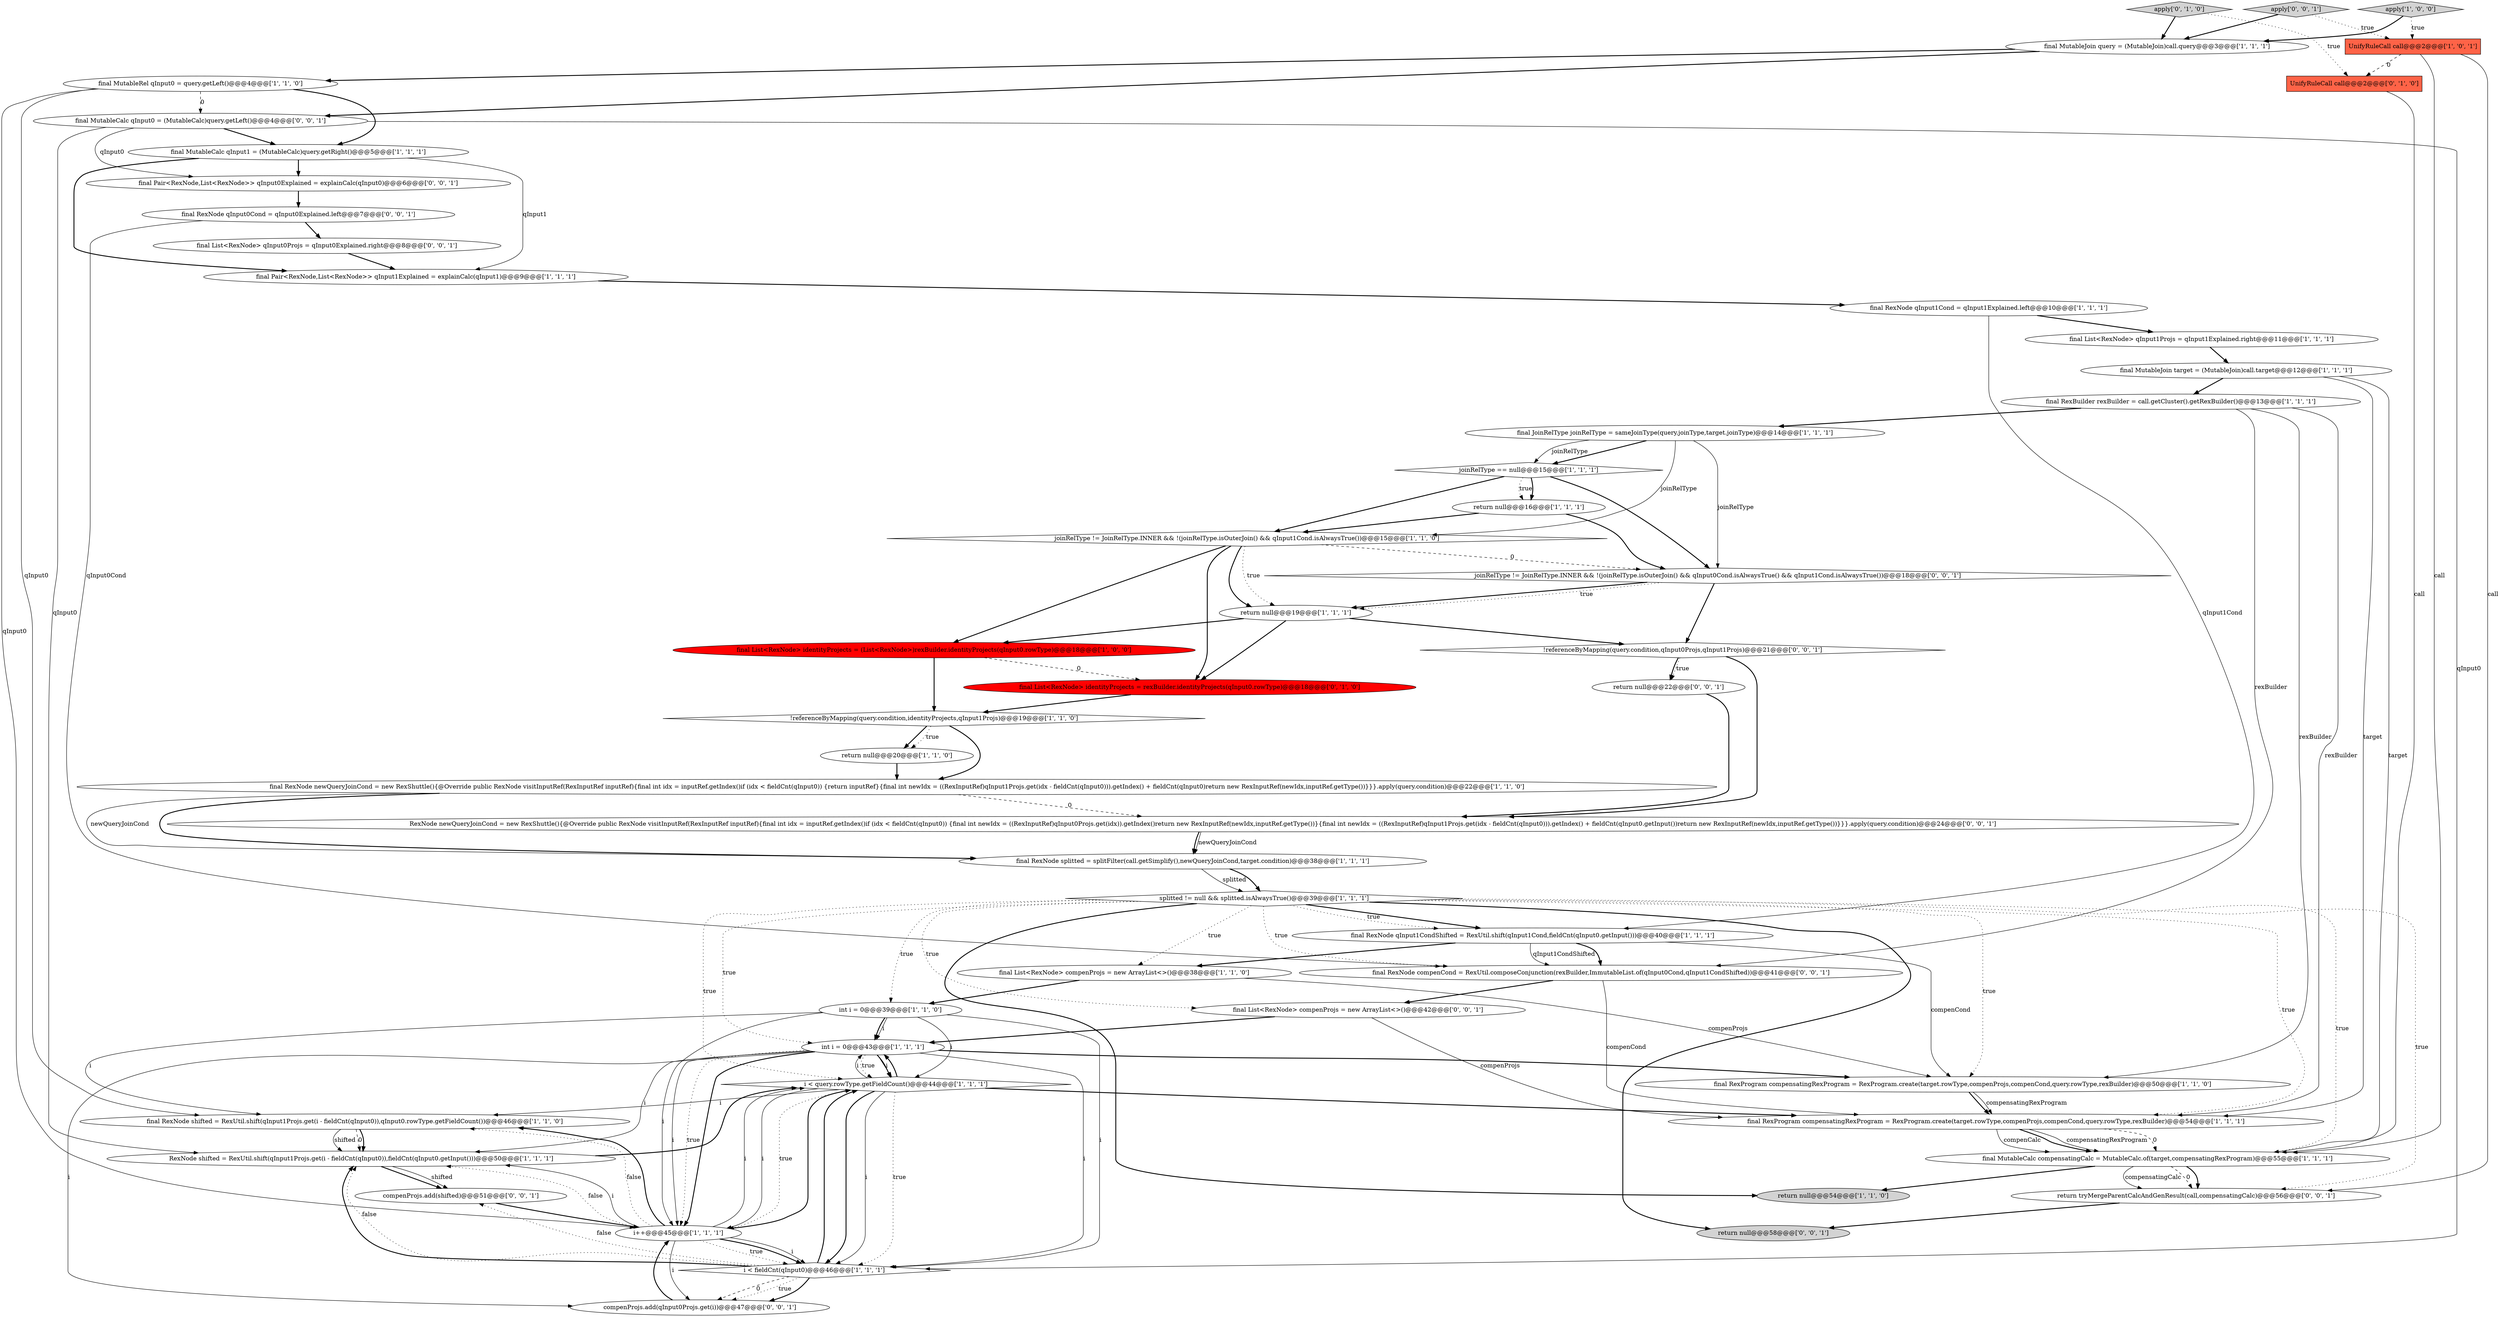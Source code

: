 digraph {
41 [style = filled, label = "final MutableCalc qInput0 = (MutableCalc)query.getLeft()@@@4@@@['0', '0', '1']", fillcolor = white, shape = ellipse image = "AAA0AAABBB3BBB"];
30 [style = filled, label = "return null@@@54@@@['1', '1', '0']", fillcolor = lightgray, shape = ellipse image = "AAA0AAABBB1BBB"];
43 [style = filled, label = "!referenceByMapping(query.condition,qInput0Projs,qInput1Projs)@@@21@@@['0', '0', '1']", fillcolor = white, shape = diamond image = "AAA0AAABBB3BBB"];
8 [style = filled, label = "int i = 0@@@39@@@['1', '1', '0']", fillcolor = white, shape = ellipse image = "AAA0AAABBB1BBB"];
22 [style = filled, label = "final MutableCalc compensatingCalc = MutableCalc.of(target,compensatingRexProgram)@@@55@@@['1', '1', '1']", fillcolor = white, shape = ellipse image = "AAA0AAABBB1BBB"];
19 [style = filled, label = "final RexNode qInput1Cond = qInput1Explained.left@@@10@@@['1', '1', '1']", fillcolor = white, shape = ellipse image = "AAA0AAABBB1BBB"];
24 [style = filled, label = "return null@@@20@@@['1', '1', '0']", fillcolor = white, shape = ellipse image = "AAA0AAABBB1BBB"];
48 [style = filled, label = "return tryMergeParentCalcAndGenResult(call,compensatingCalc)@@@56@@@['0', '0', '1']", fillcolor = white, shape = ellipse image = "AAA0AAABBB3BBB"];
18 [style = filled, label = "final RexNode splitted = splitFilter(call.getSimplify(),newQueryJoinCond,target.condition)@@@38@@@['1', '1', '1']", fillcolor = white, shape = ellipse image = "AAA0AAABBB1BBB"];
0 [style = filled, label = "final MutableCalc qInput1 = (MutableCalc)query.getRight()@@@5@@@['1', '1', '1']", fillcolor = white, shape = ellipse image = "AAA0AAABBB1BBB"];
33 [style = filled, label = "UnifyRuleCall call@@@2@@@['1', '0', '1']", fillcolor = tomato, shape = box image = "AAA0AAABBB1BBB"];
3 [style = filled, label = "int i = 0@@@43@@@['1', '1', '1']", fillcolor = white, shape = ellipse image = "AAA0AAABBB1BBB"];
7 [style = filled, label = "final List<RexNode> identityProjects = (List<RexNode>)rexBuilder.identityProjects(qInput0.rowType)@@@18@@@['1', '0', '0']", fillcolor = red, shape = ellipse image = "AAA1AAABBB1BBB"];
37 [style = filled, label = "final RexNode compenCond = RexUtil.composeConjunction(rexBuilder,ImmutableList.of(qInput0Cond,qInput1CondShifted))@@@41@@@['0', '0', '1']", fillcolor = white, shape = ellipse image = "AAA0AAABBB3BBB"];
13 [style = filled, label = "final RexProgram compensatingRexProgram = RexProgram.create(target.rowType,compenProjs,compenCond,query.rowType,rexBuilder)@@@54@@@['1', '1', '1']", fillcolor = white, shape = ellipse image = "AAA0AAABBB1BBB"];
27 [style = filled, label = "final RexNode qInput1CondShifted = RexUtil.shift(qInput1Cond,fieldCnt(qInput0.getInput()))@@@40@@@['1', '1', '1']", fillcolor = white, shape = ellipse image = "AAA0AAABBB1BBB"];
25 [style = filled, label = "i < query.rowType.getFieldCount()@@@44@@@['1', '1', '1']", fillcolor = white, shape = diamond image = "AAA0AAABBB1BBB"];
16 [style = filled, label = "return null@@@16@@@['1', '1', '1']", fillcolor = white, shape = ellipse image = "AAA0AAABBB1BBB"];
47 [style = filled, label = "final Pair<RexNode,List<RexNode>> qInput0Explained = explainCalc(qInput0)@@@6@@@['0', '0', '1']", fillcolor = white, shape = ellipse image = "AAA0AAABBB3BBB"];
36 [style = filled, label = "apply['0', '1', '0']", fillcolor = lightgray, shape = diamond image = "AAA0AAABBB2BBB"];
5 [style = filled, label = "final MutableRel qInput0 = query.getLeft()@@@4@@@['1', '1', '0']", fillcolor = white, shape = ellipse image = "AAA0AAABBB1BBB"];
20 [style = filled, label = "final JoinRelType joinRelType = sameJoinType(query.joinType,target.joinType)@@@14@@@['1', '1', '1']", fillcolor = white, shape = ellipse image = "AAA0AAABBB1BBB"];
34 [style = filled, label = "final List<RexNode> identityProjects = rexBuilder.identityProjects(qInput0.rowType)@@@18@@@['0', '1', '0']", fillcolor = red, shape = ellipse image = "AAA1AAABBB2BBB"];
38 [style = filled, label = "final List<RexNode> qInput0Projs = qInput0Explained.right@@@8@@@['0', '0', '1']", fillcolor = white, shape = ellipse image = "AAA0AAABBB3BBB"];
29 [style = filled, label = "splitted != null && splitted.isAlwaysTrue()@@@39@@@['1', '1', '1']", fillcolor = white, shape = diamond image = "AAA0AAABBB1BBB"];
50 [style = filled, label = "final RexNode qInput0Cond = qInput0Explained.left@@@7@@@['0', '0', '1']", fillcolor = white, shape = ellipse image = "AAA0AAABBB3BBB"];
49 [style = filled, label = "joinRelType != JoinRelType.INNER && !(joinRelType.isOuterJoin() && qInput0Cond.isAlwaysTrue() && qInput1Cond.isAlwaysTrue())@@@18@@@['0', '0', '1']", fillcolor = white, shape = diamond image = "AAA0AAABBB3BBB"];
14 [style = filled, label = "i++@@@45@@@['1', '1', '1']", fillcolor = white, shape = ellipse image = "AAA0AAABBB1BBB"];
1 [style = filled, label = "i < fieldCnt(qInput0)@@@46@@@['1', '1', '1']", fillcolor = white, shape = diamond image = "AAA0AAABBB1BBB"];
45 [style = filled, label = "compenProjs.add(qInput0Projs.get(i))@@@47@@@['0', '0', '1']", fillcolor = white, shape = ellipse image = "AAA0AAABBB3BBB"];
17 [style = filled, label = "joinRelType != JoinRelType.INNER && !(joinRelType.isOuterJoin() && qInput1Cond.isAlwaysTrue())@@@15@@@['1', '1', '0']", fillcolor = white, shape = diamond image = "AAA0AAABBB1BBB"];
11 [style = filled, label = "final Pair<RexNode,List<RexNode>> qInput1Explained = explainCalc(qInput1)@@@9@@@['1', '1', '1']", fillcolor = white, shape = ellipse image = "AAA0AAABBB1BBB"];
10 [style = filled, label = "final RexBuilder rexBuilder = call.getCluster().getRexBuilder()@@@13@@@['1', '1', '1']", fillcolor = white, shape = ellipse image = "AAA0AAABBB1BBB"];
40 [style = filled, label = "return null@@@58@@@['0', '0', '1']", fillcolor = lightgray, shape = ellipse image = "AAA0AAABBB3BBB"];
6 [style = filled, label = "joinRelType == null@@@15@@@['1', '1', '1']", fillcolor = white, shape = diamond image = "AAA0AAABBB1BBB"];
26 [style = filled, label = "final List<RexNode> qInput1Projs = qInput1Explained.right@@@11@@@['1', '1', '1']", fillcolor = white, shape = ellipse image = "AAA0AAABBB1BBB"];
35 [style = filled, label = "UnifyRuleCall call@@@2@@@['0', '1', '0']", fillcolor = tomato, shape = box image = "AAA1AAABBB2BBB"];
23 [style = filled, label = "final MutableJoin target = (MutableJoin)call.target@@@12@@@['1', '1', '1']", fillcolor = white, shape = ellipse image = "AAA0AAABBB1BBB"];
32 [style = filled, label = "final RexNode shifted = RexUtil.shift(qInput1Projs.get(i - fieldCnt(qInput0)),qInput0.rowType.getFieldCount())@@@46@@@['1', '1', '0']", fillcolor = white, shape = ellipse image = "AAA0AAABBB1BBB"];
2 [style = filled, label = "final RexNode newQueryJoinCond = new RexShuttle(){@Override public RexNode visitInputRef(RexInputRef inputRef){final int idx = inputRef.getIndex()if (idx < fieldCnt(qInput0)) {return inputRef}{final int newIdx = ((RexInputRef)qInput1Projs.get(idx - fieldCnt(qInput0))).getIndex() + fieldCnt(qInput0)return new RexInputRef(newIdx,inputRef.getType())}}}.apply(query.condition)@@@22@@@['1', '1', '0']", fillcolor = white, shape = ellipse image = "AAA0AAABBB1BBB"];
21 [style = filled, label = "!referenceByMapping(query.condition,identityProjects,qInput1Projs)@@@19@@@['1', '1', '0']", fillcolor = white, shape = diamond image = "AAA0AAABBB1BBB"];
12 [style = filled, label = "return null@@@19@@@['1', '1', '1']", fillcolor = white, shape = ellipse image = "AAA0AAABBB1BBB"];
31 [style = filled, label = "RexNode shifted = RexUtil.shift(qInput1Projs.get(i - fieldCnt(qInput0)),fieldCnt(qInput0.getInput()))@@@50@@@['1', '1', '1']", fillcolor = white, shape = ellipse image = "AAA0AAABBB1BBB"];
42 [style = filled, label = "return null@@@22@@@['0', '0', '1']", fillcolor = white, shape = ellipse image = "AAA0AAABBB3BBB"];
46 [style = filled, label = "final List<RexNode> compenProjs = new ArrayList<>()@@@42@@@['0', '0', '1']", fillcolor = white, shape = ellipse image = "AAA0AAABBB3BBB"];
4 [style = filled, label = "final MutableJoin query = (MutableJoin)call.query@@@3@@@['1', '1', '1']", fillcolor = white, shape = ellipse image = "AAA0AAABBB1BBB"];
9 [style = filled, label = "final List<RexNode> compenProjs = new ArrayList<>()@@@38@@@['1', '1', '0']", fillcolor = white, shape = ellipse image = "AAA0AAABBB1BBB"];
51 [style = filled, label = "compenProjs.add(shifted)@@@51@@@['0', '0', '1']", fillcolor = white, shape = ellipse image = "AAA0AAABBB3BBB"];
15 [style = filled, label = "final RexProgram compensatingRexProgram = RexProgram.create(target.rowType,compenProjs,compenCond,query.rowType,rexBuilder)@@@50@@@['1', '1', '0']", fillcolor = white, shape = ellipse image = "AAA0AAABBB1BBB"];
44 [style = filled, label = "RexNode newQueryJoinCond = new RexShuttle(){@Override public RexNode visitInputRef(RexInputRef inputRef){final int idx = inputRef.getIndex()if (idx < fieldCnt(qInput0)) {final int newIdx = ((RexInputRef)qInput0Projs.get(idx)).getIndex()return new RexInputRef(newIdx,inputRef.getType())}{final int newIdx = ((RexInputRef)qInput1Projs.get(idx - fieldCnt(qInput0))).getIndex() + fieldCnt(qInput0.getInput())return new RexInputRef(newIdx,inputRef.getType())}}}.apply(query.condition)@@@24@@@['0', '0', '1']", fillcolor = white, shape = ellipse image = "AAA0AAABBB3BBB"];
28 [style = filled, label = "apply['1', '0', '0']", fillcolor = lightgray, shape = diamond image = "AAA0AAABBB1BBB"];
39 [style = filled, label = "apply['0', '0', '1']", fillcolor = lightgray, shape = diamond image = "AAA0AAABBB3BBB"];
41->0 [style = bold, label=""];
29->9 [style = dotted, label="true"];
25->1 [style = bold, label=""];
13->22 [style = solid, label="compenCalc"];
14->25 [style = bold, label=""];
29->30 [style = bold, label=""];
29->48 [style = dotted, label="true"];
27->9 [style = bold, label=""];
43->42 [style = bold, label=""];
14->25 [style = solid, label="i"];
21->24 [style = bold, label=""];
10->15 [style = solid, label="rexBuilder"];
14->32 [style = dotted, label="false"];
3->25 [style = dotted, label="true"];
1->45 [style = dashed, label="0"];
12->7 [style = bold, label=""];
22->30 [style = bold, label=""];
29->8 [style = dotted, label="true"];
21->2 [style = bold, label=""];
28->4 [style = bold, label=""];
42->44 [style = bold, label=""];
27->15 [style = solid, label="compenCond"];
29->13 [style = dotted, label="true"];
6->16 [style = dotted, label="true"];
46->13 [style = solid, label="compenProjs"];
5->0 [style = bold, label=""];
21->24 [style = dotted, label="true"];
16->49 [style = bold, label=""];
14->31 [style = dotted, label="false"];
32->31 [style = dashed, label="0"];
1->31 [style = dotted, label="false"];
13->22 [style = bold, label=""];
3->14 [style = solid, label="i"];
44->18 [style = bold, label=""];
1->31 [style = bold, label=""];
18->29 [style = solid, label="splitted"];
43->44 [style = bold, label=""];
5->41 [style = dashed, label="0"];
7->34 [style = dashed, label="0"];
3->31 [style = solid, label="i"];
27->37 [style = solid, label="qInput1CondShifted"];
23->22 [style = solid, label="target"];
49->12 [style = bold, label=""];
15->13 [style = bold, label=""];
1->45 [style = dotted, label="true"];
37->13 [style = solid, label="compenCond"];
2->18 [style = solid, label="newQueryJoinCond"];
25->1 [style = solid, label="i"];
33->22 [style = solid, label="call"];
38->11 [style = bold, label=""];
50->37 [style = solid, label="qInput0Cond"];
5->32 [style = solid, label="qInput0"];
25->3 [style = bold, label=""];
36->4 [style = bold, label=""];
25->32 [style = solid, label="i"];
2->18 [style = bold, label=""];
6->49 [style = bold, label=""];
16->17 [style = bold, label=""];
9->8 [style = bold, label=""];
39->4 [style = bold, label=""];
25->14 [style = solid, label="i"];
8->25 [style = solid, label="i"];
29->27 [style = bold, label=""];
17->34 [style = bold, label=""];
51->14 [style = bold, label=""];
45->14 [style = bold, label=""];
37->46 [style = bold, label=""];
31->51 [style = bold, label=""];
9->15 [style = solid, label="compenProjs"];
19->26 [style = bold, label=""];
20->49 [style = solid, label="joinRelType"];
23->10 [style = bold, label=""];
14->45 [style = solid, label="i"];
29->40 [style = bold, label=""];
14->1 [style = dotted, label="true"];
41->31 [style = solid, label="qInput0"];
1->45 [style = bold, label=""];
32->31 [style = bold, label=""];
41->47 [style = solid, label="qInput0"];
6->17 [style = bold, label=""];
33->48 [style = solid, label="call"];
31->25 [style = bold, label=""];
13->22 [style = solid, label="compensatingRexProgram"];
22->48 [style = bold, label=""];
22->48 [style = solid, label="compensatingCalc"];
8->3 [style = bold, label=""];
0->11 [style = bold, label=""];
3->45 [style = solid, label="i"];
4->41 [style = bold, label=""];
23->13 [style = solid, label="target"];
47->50 [style = bold, label=""];
3->14 [style = dotted, label="true"];
5->14 [style = solid, label="qInput0"];
29->22 [style = dotted, label="true"];
27->37 [style = bold, label=""];
17->12 [style = bold, label=""];
17->12 [style = dotted, label="true"];
10->37 [style = solid, label="rexBuilder"];
15->13 [style = solid, label="compensatingRexProgram"];
14->31 [style = solid, label="i"];
2->44 [style = dashed, label="0"];
12->43 [style = bold, label=""];
35->22 [style = solid, label="call"];
14->32 [style = bold, label=""];
19->27 [style = solid, label="qInput1Cond"];
4->5 [style = bold, label=""];
1->25 [style = bold, label=""];
29->3 [style = dotted, label="true"];
34->21 [style = bold, label=""];
29->25 [style = dotted, label="true"];
22->48 [style = dashed, label="0"];
46->3 [style = bold, label=""];
25->1 [style = dotted, label="true"];
3->25 [style = solid, label="i"];
10->20 [style = bold, label=""];
8->3 [style = solid, label="i"];
24->2 [style = bold, label=""];
25->13 [style = bold, label=""];
3->25 [style = bold, label=""];
28->33 [style = dotted, label="true"];
29->27 [style = dotted, label="true"];
1->51 [style = dotted, label="false"];
3->14 [style = bold, label=""];
49->12 [style = dotted, label="true"];
12->34 [style = bold, label=""];
3->1 [style = solid, label="i"];
3->15 [style = bold, label=""];
25->14 [style = dotted, label="true"];
20->6 [style = bold, label=""];
11->19 [style = bold, label=""];
31->51 [style = solid, label="shifted"];
29->15 [style = dotted, label="true"];
43->42 [style = dotted, label="true"];
29->37 [style = dotted, label="true"];
17->49 [style = dashed, label="0"];
49->43 [style = bold, label=""];
48->40 [style = bold, label=""];
14->1 [style = bold, label=""];
8->32 [style = solid, label="i"];
29->46 [style = dotted, label="true"];
17->7 [style = bold, label=""];
18->29 [style = bold, label=""];
0->47 [style = bold, label=""];
10->13 [style = solid, label="rexBuilder"];
50->38 [style = bold, label=""];
0->11 [style = solid, label="qInput1"];
8->14 [style = solid, label="i"];
41->1 [style = solid, label="qInput0"];
6->16 [style = bold, label=""];
8->1 [style = solid, label="i"];
26->23 [style = bold, label=""];
14->1 [style = solid, label="i"];
7->21 [style = bold, label=""];
20->6 [style = solid, label="joinRelType"];
25->3 [style = solid, label="i"];
36->35 [style = dotted, label="true"];
13->22 [style = dashed, label="0"];
39->33 [style = dotted, label="true"];
32->31 [style = solid, label="shifted"];
20->17 [style = solid, label="joinRelType"];
44->18 [style = solid, label="newQueryJoinCond"];
33->35 [style = dashed, label="0"];
}
